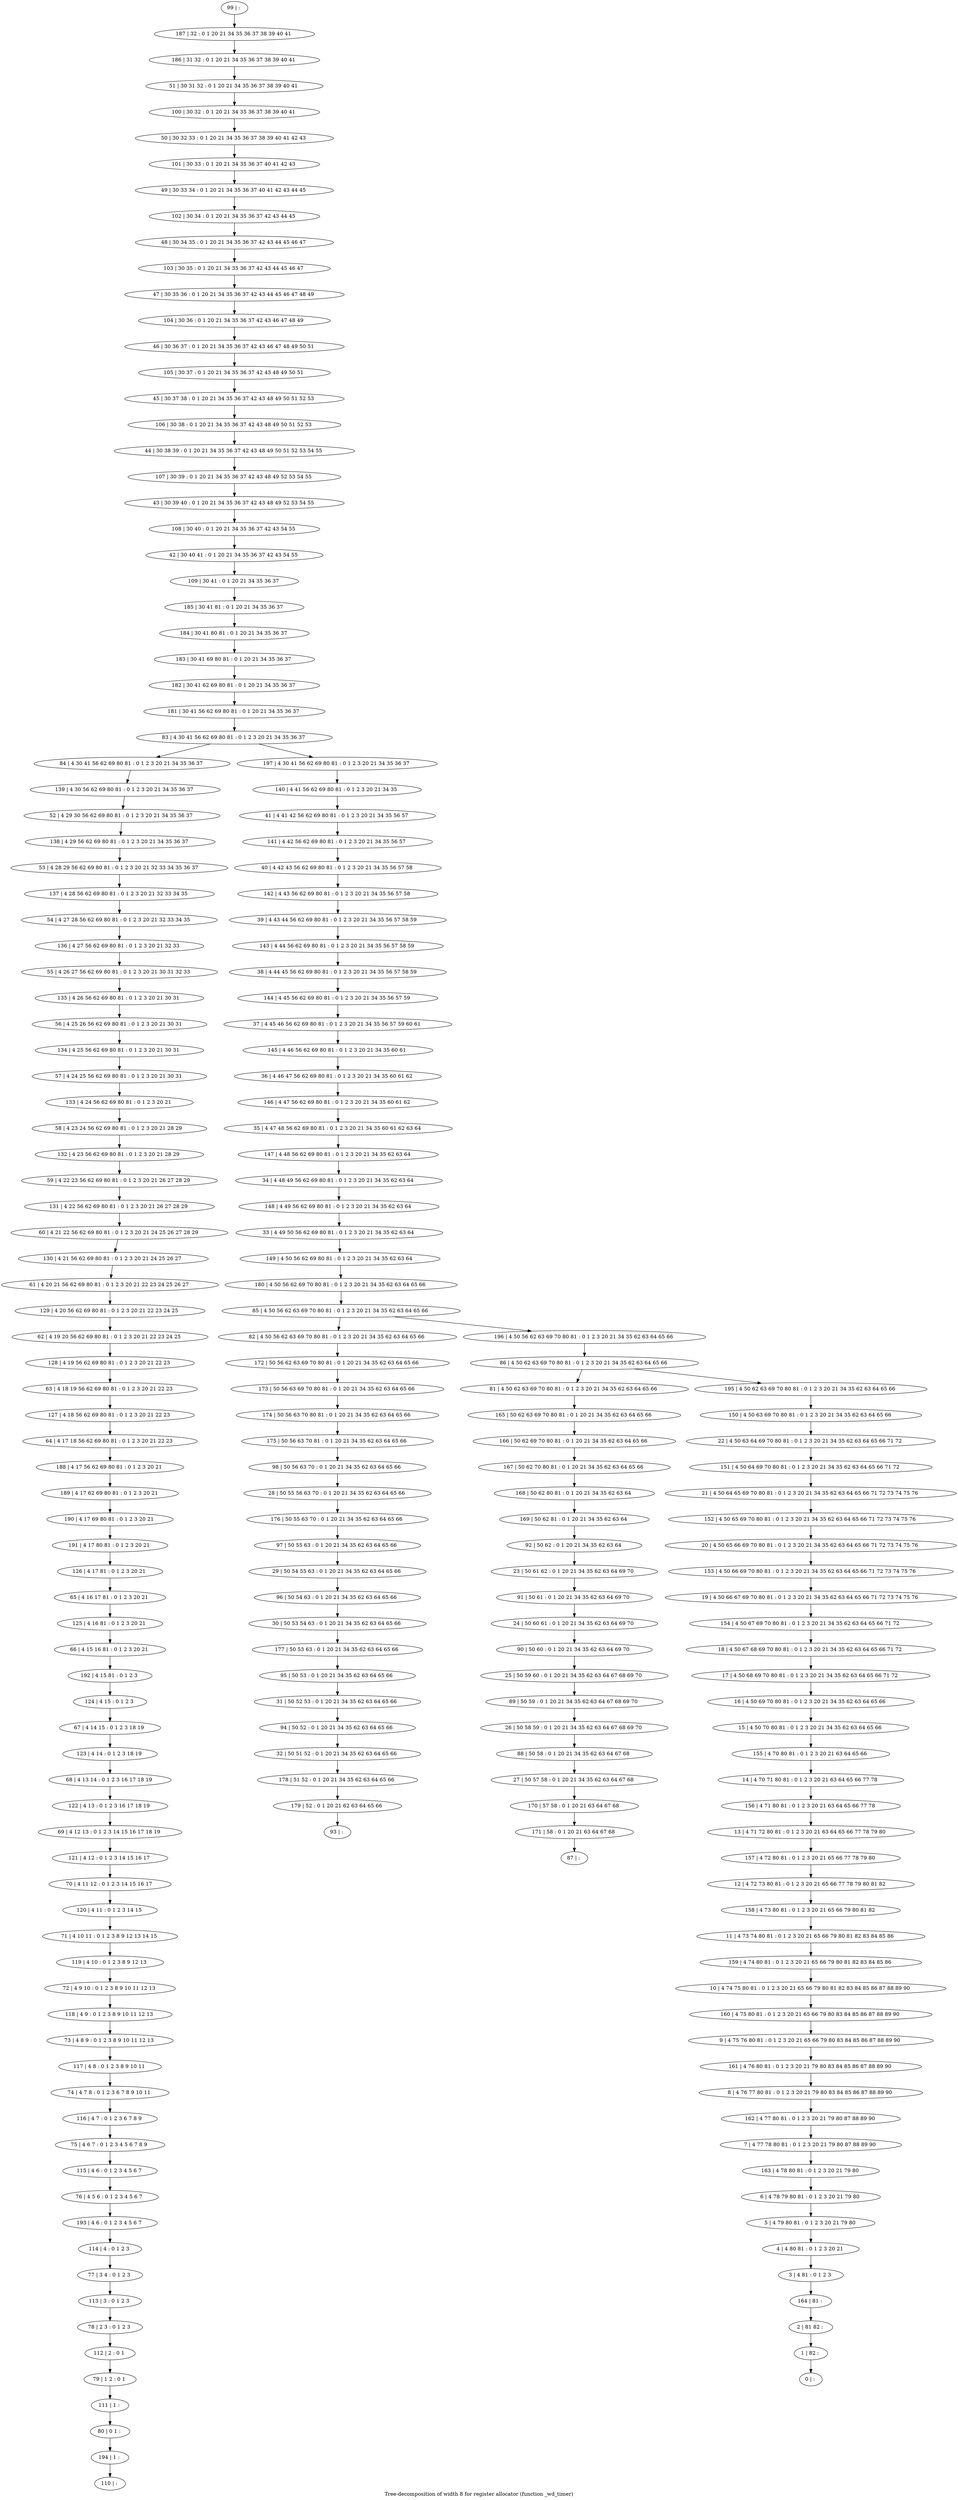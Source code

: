 digraph G {
graph [label="Tree-decomposition of width 8 for register allocator (function _wd_timer)"]
0[label="0 | : "];
1[label="1 | 82 : "];
2[label="2 | 81 82 : "];
3[label="3 | 4 81 : 0 1 2 3 "];
4[label="4 | 4 80 81 : 0 1 2 3 20 21 "];
5[label="5 | 4 79 80 81 : 0 1 2 3 20 21 79 80 "];
6[label="6 | 4 78 79 80 81 : 0 1 2 3 20 21 79 80 "];
7[label="7 | 4 77 78 80 81 : 0 1 2 3 20 21 79 80 87 88 89 90 "];
8[label="8 | 4 76 77 80 81 : 0 1 2 3 20 21 79 80 83 84 85 86 87 88 89 90 "];
9[label="9 | 4 75 76 80 81 : 0 1 2 3 20 21 65 66 79 80 83 84 85 86 87 88 89 90 "];
10[label="10 | 4 74 75 80 81 : 0 1 2 3 20 21 65 66 79 80 81 82 83 84 85 86 87 88 89 90 "];
11[label="11 | 4 73 74 80 81 : 0 1 2 3 20 21 65 66 79 80 81 82 83 84 85 86 "];
12[label="12 | 4 72 73 80 81 : 0 1 2 3 20 21 65 66 77 78 79 80 81 82 "];
13[label="13 | 4 71 72 80 81 : 0 1 2 3 20 21 63 64 65 66 77 78 79 80 "];
14[label="14 | 4 70 71 80 81 : 0 1 2 3 20 21 63 64 65 66 77 78 "];
15[label="15 | 4 50 70 80 81 : 0 1 2 3 20 21 34 35 62 63 64 65 66 "];
16[label="16 | 4 50 69 70 80 81 : 0 1 2 3 20 21 34 35 62 63 64 65 66 "];
17[label="17 | 4 50 68 69 70 80 81 : 0 1 2 3 20 21 34 35 62 63 64 65 66 71 72 "];
18[label="18 | 4 50 67 68 69 70 80 81 : 0 1 2 3 20 21 34 35 62 63 64 65 66 71 72 "];
19[label="19 | 4 50 66 67 69 70 80 81 : 0 1 2 3 20 21 34 35 62 63 64 65 66 71 72 73 74 75 76 "];
20[label="20 | 4 50 65 66 69 70 80 81 : 0 1 2 3 20 21 34 35 62 63 64 65 66 71 72 73 74 75 76 "];
21[label="21 | 4 50 64 65 69 70 80 81 : 0 1 2 3 20 21 34 35 62 63 64 65 66 71 72 73 74 75 76 "];
22[label="22 | 4 50 63 64 69 70 80 81 : 0 1 2 3 20 21 34 35 62 63 64 65 66 71 72 "];
23[label="23 | 50 61 62 : 0 1 20 21 34 35 62 63 64 69 70 "];
24[label="24 | 50 60 61 : 0 1 20 21 34 35 62 63 64 69 70 "];
25[label="25 | 50 59 60 : 0 1 20 21 34 35 62 63 64 67 68 69 70 "];
26[label="26 | 50 58 59 : 0 1 20 21 34 35 62 63 64 67 68 69 70 "];
27[label="27 | 50 57 58 : 0 1 20 21 34 35 62 63 64 67 68 "];
28[label="28 | 50 55 56 63 70 : 0 1 20 21 34 35 62 63 64 65 66 "];
29[label="29 | 50 54 55 63 : 0 1 20 21 34 35 62 63 64 65 66 "];
30[label="30 | 50 53 54 63 : 0 1 20 21 34 35 62 63 64 65 66 "];
31[label="31 | 50 52 53 : 0 1 20 21 34 35 62 63 64 65 66 "];
32[label="32 | 50 51 52 : 0 1 20 21 34 35 62 63 64 65 66 "];
33[label="33 | 4 49 50 56 62 69 80 81 : 0 1 2 3 20 21 34 35 62 63 64 "];
34[label="34 | 4 48 49 56 62 69 80 81 : 0 1 2 3 20 21 34 35 62 63 64 "];
35[label="35 | 4 47 48 56 62 69 80 81 : 0 1 2 3 20 21 34 35 60 61 62 63 64 "];
36[label="36 | 4 46 47 56 62 69 80 81 : 0 1 2 3 20 21 34 35 60 61 62 "];
37[label="37 | 4 45 46 56 62 69 80 81 : 0 1 2 3 20 21 34 35 56 57 59 60 61 "];
38[label="38 | 4 44 45 56 62 69 80 81 : 0 1 2 3 20 21 34 35 56 57 58 59 "];
39[label="39 | 4 43 44 56 62 69 80 81 : 0 1 2 3 20 21 34 35 56 57 58 59 "];
40[label="40 | 4 42 43 56 62 69 80 81 : 0 1 2 3 20 21 34 35 56 57 58 "];
41[label="41 | 4 41 42 56 62 69 80 81 : 0 1 2 3 20 21 34 35 56 57 "];
42[label="42 | 30 40 41 : 0 1 20 21 34 35 36 37 42 43 54 55 "];
43[label="43 | 30 39 40 : 0 1 20 21 34 35 36 37 42 43 48 49 52 53 54 55 "];
44[label="44 | 30 38 39 : 0 1 20 21 34 35 36 37 42 43 48 49 50 51 52 53 54 55 "];
45[label="45 | 30 37 38 : 0 1 20 21 34 35 36 37 42 43 48 49 50 51 52 53 "];
46[label="46 | 30 36 37 : 0 1 20 21 34 35 36 37 42 43 46 47 48 49 50 51 "];
47[label="47 | 30 35 36 : 0 1 20 21 34 35 36 37 42 43 44 45 46 47 48 49 "];
48[label="48 | 30 34 35 : 0 1 20 21 34 35 36 37 42 43 44 45 46 47 "];
49[label="49 | 30 33 34 : 0 1 20 21 34 35 36 37 40 41 42 43 44 45 "];
50[label="50 | 30 32 33 : 0 1 20 21 34 35 36 37 38 39 40 41 42 43 "];
51[label="51 | 30 31 32 : 0 1 20 21 34 35 36 37 38 39 40 41 "];
52[label="52 | 4 29 30 56 62 69 80 81 : 0 1 2 3 20 21 34 35 36 37 "];
53[label="53 | 4 28 29 56 62 69 80 81 : 0 1 2 3 20 21 32 33 34 35 36 37 "];
54[label="54 | 4 27 28 56 62 69 80 81 : 0 1 2 3 20 21 32 33 34 35 "];
55[label="55 | 4 26 27 56 62 69 80 81 : 0 1 2 3 20 21 30 31 32 33 "];
56[label="56 | 4 25 26 56 62 69 80 81 : 0 1 2 3 20 21 30 31 "];
57[label="57 | 4 24 25 56 62 69 80 81 : 0 1 2 3 20 21 30 31 "];
58[label="58 | 4 23 24 56 62 69 80 81 : 0 1 2 3 20 21 28 29 "];
59[label="59 | 4 22 23 56 62 69 80 81 : 0 1 2 3 20 21 26 27 28 29 "];
60[label="60 | 4 21 22 56 62 69 80 81 : 0 1 2 3 20 21 24 25 26 27 28 29 "];
61[label="61 | 4 20 21 56 62 69 80 81 : 0 1 2 3 20 21 22 23 24 25 26 27 "];
62[label="62 | 4 19 20 56 62 69 80 81 : 0 1 2 3 20 21 22 23 24 25 "];
63[label="63 | 4 18 19 56 62 69 80 81 : 0 1 2 3 20 21 22 23 "];
64[label="64 | 4 17 18 56 62 69 80 81 : 0 1 2 3 20 21 22 23 "];
65[label="65 | 4 16 17 81 : 0 1 2 3 20 21 "];
66[label="66 | 4 15 16 81 : 0 1 2 3 20 21 "];
67[label="67 | 4 14 15 : 0 1 2 3 18 19 "];
68[label="68 | 4 13 14 : 0 1 2 3 16 17 18 19 "];
69[label="69 | 4 12 13 : 0 1 2 3 14 15 16 17 18 19 "];
70[label="70 | 4 11 12 : 0 1 2 3 14 15 16 17 "];
71[label="71 | 4 10 11 : 0 1 2 3 8 9 12 13 14 15 "];
72[label="72 | 4 9 10 : 0 1 2 3 8 9 10 11 12 13 "];
73[label="73 | 4 8 9 : 0 1 2 3 8 9 10 11 12 13 "];
74[label="74 | 4 7 8 : 0 1 2 3 6 7 8 9 10 11 "];
75[label="75 | 4 6 7 : 0 1 2 3 4 5 6 7 8 9 "];
76[label="76 | 4 5 6 : 0 1 2 3 4 5 6 7 "];
77[label="77 | 3 4 : 0 1 2 3 "];
78[label="78 | 2 3 : 0 1 2 3 "];
79[label="79 | 1 2 : 0 1 "];
80[label="80 | 0 1 : "];
81[label="81 | 4 50 62 63 69 70 80 81 : 0 1 2 3 20 21 34 35 62 63 64 65 66 "];
82[label="82 | 4 50 56 62 63 69 70 80 81 : 0 1 2 3 20 21 34 35 62 63 64 65 66 "];
83[label="83 | 4 30 41 56 62 69 80 81 : 0 1 2 3 20 21 34 35 36 37 "];
84[label="84 | 4 30 41 56 62 69 80 81 : 0 1 2 3 20 21 34 35 36 37 "];
85[label="85 | 4 50 56 62 63 69 70 80 81 : 0 1 2 3 20 21 34 35 62 63 64 65 66 "];
86[label="86 | 4 50 62 63 69 70 80 81 : 0 1 2 3 20 21 34 35 62 63 64 65 66 "];
87[label="87 | : "];
88[label="88 | 50 58 : 0 1 20 21 34 35 62 63 64 67 68 "];
89[label="89 | 50 59 : 0 1 20 21 34 35 62 63 64 67 68 69 70 "];
90[label="90 | 50 60 : 0 1 20 21 34 35 62 63 64 69 70 "];
91[label="91 | 50 61 : 0 1 20 21 34 35 62 63 64 69 70 "];
92[label="92 | 50 62 : 0 1 20 21 34 35 62 63 64 "];
93[label="93 | : "];
94[label="94 | 50 52 : 0 1 20 21 34 35 62 63 64 65 66 "];
95[label="95 | 50 53 : 0 1 20 21 34 35 62 63 64 65 66 "];
96[label="96 | 50 54 63 : 0 1 20 21 34 35 62 63 64 65 66 "];
97[label="97 | 50 55 63 : 0 1 20 21 34 35 62 63 64 65 66 "];
98[label="98 | 50 56 63 70 : 0 1 20 21 34 35 62 63 64 65 66 "];
99[label="99 | : "];
100[label="100 | 30 32 : 0 1 20 21 34 35 36 37 38 39 40 41 "];
101[label="101 | 30 33 : 0 1 20 21 34 35 36 37 40 41 42 43 "];
102[label="102 | 30 34 : 0 1 20 21 34 35 36 37 42 43 44 45 "];
103[label="103 | 30 35 : 0 1 20 21 34 35 36 37 42 43 44 45 46 47 "];
104[label="104 | 30 36 : 0 1 20 21 34 35 36 37 42 43 46 47 48 49 "];
105[label="105 | 30 37 : 0 1 20 21 34 35 36 37 42 43 48 49 50 51 "];
106[label="106 | 30 38 : 0 1 20 21 34 35 36 37 42 43 48 49 50 51 52 53 "];
107[label="107 | 30 39 : 0 1 20 21 34 35 36 37 42 43 48 49 52 53 54 55 "];
108[label="108 | 30 40 : 0 1 20 21 34 35 36 37 42 43 54 55 "];
109[label="109 | 30 41 : 0 1 20 21 34 35 36 37 "];
110[label="110 | : "];
111[label="111 | 1 : "];
112[label="112 | 2 : 0 1 "];
113[label="113 | 3 : 0 1 2 3 "];
114[label="114 | 4 : 0 1 2 3 "];
115[label="115 | 4 6 : 0 1 2 3 4 5 6 7 "];
116[label="116 | 4 7 : 0 1 2 3 6 7 8 9 "];
117[label="117 | 4 8 : 0 1 2 3 8 9 10 11 "];
118[label="118 | 4 9 : 0 1 2 3 8 9 10 11 12 13 "];
119[label="119 | 4 10 : 0 1 2 3 8 9 12 13 "];
120[label="120 | 4 11 : 0 1 2 3 14 15 "];
121[label="121 | 4 12 : 0 1 2 3 14 15 16 17 "];
122[label="122 | 4 13 : 0 1 2 3 16 17 18 19 "];
123[label="123 | 4 14 : 0 1 2 3 18 19 "];
124[label="124 | 4 15 : 0 1 2 3 "];
125[label="125 | 4 16 81 : 0 1 2 3 20 21 "];
126[label="126 | 4 17 81 : 0 1 2 3 20 21 "];
127[label="127 | 4 18 56 62 69 80 81 : 0 1 2 3 20 21 22 23 "];
128[label="128 | 4 19 56 62 69 80 81 : 0 1 2 3 20 21 22 23 "];
129[label="129 | 4 20 56 62 69 80 81 : 0 1 2 3 20 21 22 23 24 25 "];
130[label="130 | 4 21 56 62 69 80 81 : 0 1 2 3 20 21 24 25 26 27 "];
131[label="131 | 4 22 56 62 69 80 81 : 0 1 2 3 20 21 26 27 28 29 "];
132[label="132 | 4 23 56 62 69 80 81 : 0 1 2 3 20 21 28 29 "];
133[label="133 | 4 24 56 62 69 80 81 : 0 1 2 3 20 21 "];
134[label="134 | 4 25 56 62 69 80 81 : 0 1 2 3 20 21 30 31 "];
135[label="135 | 4 26 56 62 69 80 81 : 0 1 2 3 20 21 30 31 "];
136[label="136 | 4 27 56 62 69 80 81 : 0 1 2 3 20 21 32 33 "];
137[label="137 | 4 28 56 62 69 80 81 : 0 1 2 3 20 21 32 33 34 35 "];
138[label="138 | 4 29 56 62 69 80 81 : 0 1 2 3 20 21 34 35 36 37 "];
139[label="139 | 4 30 56 62 69 80 81 : 0 1 2 3 20 21 34 35 36 37 "];
140[label="140 | 4 41 56 62 69 80 81 : 0 1 2 3 20 21 34 35 "];
141[label="141 | 4 42 56 62 69 80 81 : 0 1 2 3 20 21 34 35 56 57 "];
142[label="142 | 4 43 56 62 69 80 81 : 0 1 2 3 20 21 34 35 56 57 58 "];
143[label="143 | 4 44 56 62 69 80 81 : 0 1 2 3 20 21 34 35 56 57 58 59 "];
144[label="144 | 4 45 56 62 69 80 81 : 0 1 2 3 20 21 34 35 56 57 59 "];
145[label="145 | 4 46 56 62 69 80 81 : 0 1 2 3 20 21 34 35 60 61 "];
146[label="146 | 4 47 56 62 69 80 81 : 0 1 2 3 20 21 34 35 60 61 62 "];
147[label="147 | 4 48 56 62 69 80 81 : 0 1 2 3 20 21 34 35 62 63 64 "];
148[label="148 | 4 49 56 62 69 80 81 : 0 1 2 3 20 21 34 35 62 63 64 "];
149[label="149 | 4 50 56 62 69 80 81 : 0 1 2 3 20 21 34 35 62 63 64 "];
150[label="150 | 4 50 63 69 70 80 81 : 0 1 2 3 20 21 34 35 62 63 64 65 66 "];
151[label="151 | 4 50 64 69 70 80 81 : 0 1 2 3 20 21 34 35 62 63 64 65 66 71 72 "];
152[label="152 | 4 50 65 69 70 80 81 : 0 1 2 3 20 21 34 35 62 63 64 65 66 71 72 73 74 75 76 "];
153[label="153 | 4 50 66 69 70 80 81 : 0 1 2 3 20 21 34 35 62 63 64 65 66 71 72 73 74 75 76 "];
154[label="154 | 4 50 67 69 70 80 81 : 0 1 2 3 20 21 34 35 62 63 64 65 66 71 72 "];
155[label="155 | 4 70 80 81 : 0 1 2 3 20 21 63 64 65 66 "];
156[label="156 | 4 71 80 81 : 0 1 2 3 20 21 63 64 65 66 77 78 "];
157[label="157 | 4 72 80 81 : 0 1 2 3 20 21 65 66 77 78 79 80 "];
158[label="158 | 4 73 80 81 : 0 1 2 3 20 21 65 66 79 80 81 82 "];
159[label="159 | 4 74 80 81 : 0 1 2 3 20 21 65 66 79 80 81 82 83 84 85 86 "];
160[label="160 | 4 75 80 81 : 0 1 2 3 20 21 65 66 79 80 83 84 85 86 87 88 89 90 "];
161[label="161 | 4 76 80 81 : 0 1 2 3 20 21 79 80 83 84 85 86 87 88 89 90 "];
162[label="162 | 4 77 80 81 : 0 1 2 3 20 21 79 80 87 88 89 90 "];
163[label="163 | 4 78 80 81 : 0 1 2 3 20 21 79 80 "];
164[label="164 | 81 : "];
165[label="165 | 50 62 63 69 70 80 81 : 0 1 20 21 34 35 62 63 64 65 66 "];
166[label="166 | 50 62 69 70 80 81 : 0 1 20 21 34 35 62 63 64 65 66 "];
167[label="167 | 50 62 70 80 81 : 0 1 20 21 34 35 62 63 64 65 66 "];
168[label="168 | 50 62 80 81 : 0 1 20 21 34 35 62 63 64 "];
169[label="169 | 50 62 81 : 0 1 20 21 34 35 62 63 64 "];
170[label="170 | 57 58 : 0 1 20 21 63 64 67 68 "];
171[label="171 | 58 : 0 1 20 21 63 64 67 68 "];
172[label="172 | 50 56 62 63 69 70 80 81 : 0 1 20 21 34 35 62 63 64 65 66 "];
173[label="173 | 50 56 63 69 70 80 81 : 0 1 20 21 34 35 62 63 64 65 66 "];
174[label="174 | 50 56 63 70 80 81 : 0 1 20 21 34 35 62 63 64 65 66 "];
175[label="175 | 50 56 63 70 81 : 0 1 20 21 34 35 62 63 64 65 66 "];
176[label="176 | 50 55 63 70 : 0 1 20 21 34 35 62 63 64 65 66 "];
177[label="177 | 50 53 63 : 0 1 20 21 34 35 62 63 64 65 66 "];
178[label="178 | 51 52 : 0 1 20 21 34 35 62 63 64 65 66 "];
179[label="179 | 52 : 0 1 20 21 62 63 64 65 66 "];
180[label="180 | 4 50 56 62 69 70 80 81 : 0 1 2 3 20 21 34 35 62 63 64 65 66 "];
181[label="181 | 30 41 56 62 69 80 81 : 0 1 20 21 34 35 36 37 "];
182[label="182 | 30 41 62 69 80 81 : 0 1 20 21 34 35 36 37 "];
183[label="183 | 30 41 69 80 81 : 0 1 20 21 34 35 36 37 "];
184[label="184 | 30 41 80 81 : 0 1 20 21 34 35 36 37 "];
185[label="185 | 30 41 81 : 0 1 20 21 34 35 36 37 "];
186[label="186 | 31 32 : 0 1 20 21 34 35 36 37 38 39 40 41 "];
187[label="187 | 32 : 0 1 20 21 34 35 36 37 38 39 40 41 "];
188[label="188 | 4 17 56 62 69 80 81 : 0 1 2 3 20 21 "];
189[label="189 | 4 17 62 69 80 81 : 0 1 2 3 20 21 "];
190[label="190 | 4 17 69 80 81 : 0 1 2 3 20 21 "];
191[label="191 | 4 17 80 81 : 0 1 2 3 20 21 "];
192[label="192 | 4 15 81 : 0 1 2 3 "];
193[label="193 | 4 6 : 0 1 2 3 4 5 6 7 "];
194[label="194 | 1 : "];
195[label="195 | 4 50 62 63 69 70 80 81 : 0 1 2 3 20 21 34 35 62 63 64 65 66 "];
196[label="196 | 4 50 56 62 63 69 70 80 81 : 0 1 2 3 20 21 34 35 62 63 64 65 66 "];
197[label="197 | 4 30 41 56 62 69 80 81 : 0 1 2 3 20 21 34 35 36 37 "];
88->27 ;
26->88 ;
89->26 ;
25->89 ;
90->25 ;
24->90 ;
91->24 ;
23->91 ;
92->23 ;
94->32 ;
31->94 ;
95->31 ;
96->30 ;
29->96 ;
97->29 ;
98->28 ;
111->80 ;
79->111 ;
112->79 ;
78->112 ;
113->78 ;
77->113 ;
114->77 ;
115->76 ;
75->115 ;
116->75 ;
74->116 ;
117->74 ;
73->117 ;
118->73 ;
72->118 ;
119->72 ;
71->119 ;
120->71 ;
70->120 ;
121->70 ;
69->121 ;
122->69 ;
68->122 ;
123->68 ;
67->123 ;
124->67 ;
125->66 ;
65->125 ;
126->65 ;
127->64 ;
63->127 ;
128->63 ;
62->128 ;
129->62 ;
61->129 ;
130->61 ;
60->130 ;
131->60 ;
59->131 ;
132->59 ;
58->132 ;
133->58 ;
57->133 ;
134->57 ;
56->134 ;
135->56 ;
55->135 ;
136->55 ;
54->136 ;
137->54 ;
53->137 ;
138->53 ;
52->138 ;
139->52 ;
84->139 ;
81->165 ;
165->166 ;
166->167 ;
167->168 ;
169->92 ;
168->169 ;
27->170 ;
171->87 ;
170->171 ;
82->172 ;
172->173 ;
173->174 ;
175->98 ;
174->175 ;
176->97 ;
28->176 ;
177->95 ;
30->177 ;
32->178 ;
179->93 ;
178->179 ;
64->188 ;
188->189 ;
189->190 ;
191->126 ;
190->191 ;
192->124 ;
66->192 ;
193->114 ;
76->193 ;
194->110 ;
80->194 ;
99->187 ;
187->186 ;
186->51 ;
51->100 ;
100->50 ;
50->101 ;
101->49 ;
49->102 ;
102->48 ;
48->103 ;
103->47 ;
47->104 ;
104->46 ;
46->105 ;
105->45 ;
45->106 ;
106->44 ;
44->107 ;
107->43 ;
43->108 ;
108->42 ;
42->109 ;
109->185 ;
185->184 ;
184->183 ;
183->182 ;
182->181 ;
181->83 ;
140->41 ;
41->141 ;
141->40 ;
40->142 ;
142->39 ;
39->143 ;
143->38 ;
38->144 ;
144->37 ;
37->145 ;
145->36 ;
36->146 ;
146->35 ;
35->147 ;
147->34 ;
34->148 ;
148->33 ;
33->149 ;
149->180 ;
180->85 ;
150->22 ;
22->151 ;
151->21 ;
21->152 ;
152->20 ;
20->153 ;
153->19 ;
19->154 ;
154->18 ;
18->17 ;
17->16 ;
16->15 ;
15->155 ;
155->14 ;
14->156 ;
156->13 ;
13->157 ;
157->12 ;
12->158 ;
158->11 ;
11->159 ;
159->10 ;
10->160 ;
160->9 ;
9->161 ;
161->8 ;
8->162 ;
162->7 ;
7->163 ;
163->6 ;
6->5 ;
5->4 ;
4->3 ;
3->164 ;
164->2 ;
2->1 ;
1->0 ;
195->150 ;
196->86 ;
197->140 ;
86->81 ;
86->195 ;
85->82 ;
85->196 ;
83->84 ;
83->197 ;
}
